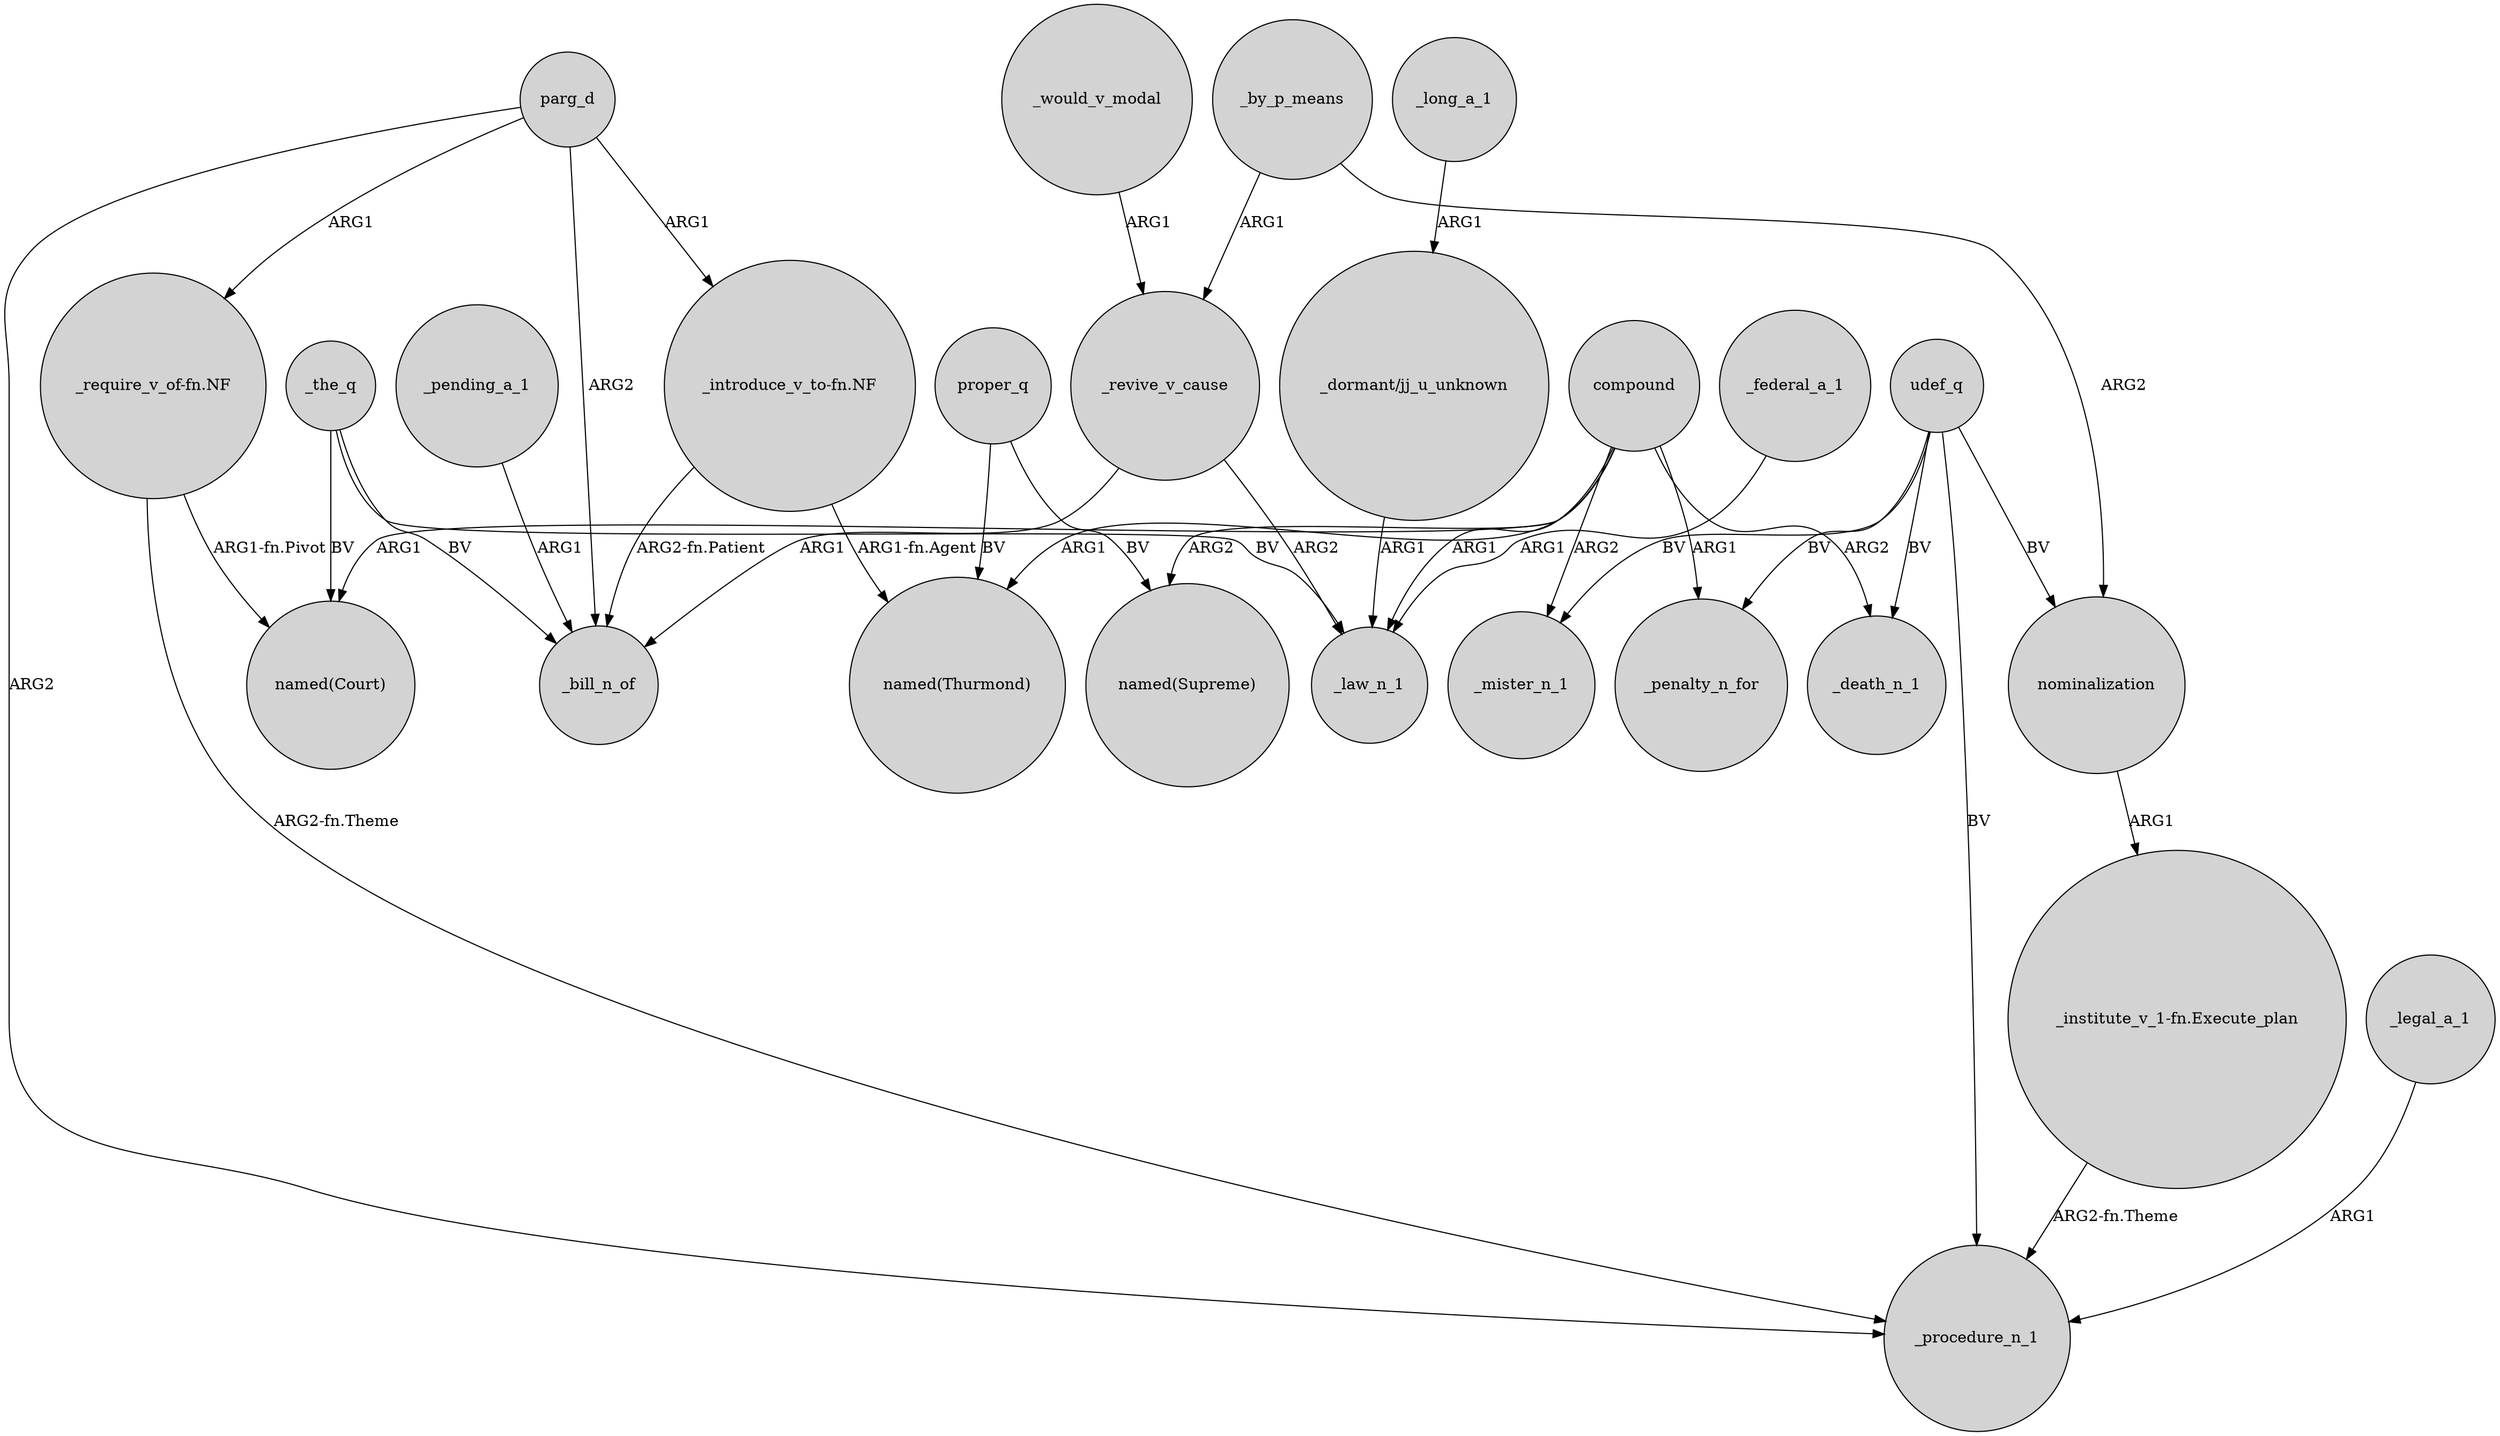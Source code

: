 digraph {
	node [shape=circle style=filled]
	_the_q -> _bill_n_of [label=BV]
	"_introduce_v_to-fn.NF" -> "named(Thurmond)" [label="ARG1-fn.Agent"]
	"_require_v_of-fn.NF" -> "named(Court)" [label="ARG1-fn.Pivot"]
	_by_p_means -> nominalization [label=ARG2]
	compound -> "named(Thurmond)" [label=ARG1]
	udef_q -> _procedure_n_1 [label=BV]
	"_introduce_v_to-fn.NF" -> _bill_n_of [label="ARG2-fn.Patient"]
	compound -> _mister_n_1 [label=ARG2]
	nominalization -> "_institute_v_1-fn.Execute_plan" [label=ARG1]
	compound -> _penalty_n_for [label=ARG1]
	udef_q -> _mister_n_1 [label=BV]
	_would_v_modal -> _revive_v_cause [label=ARG1]
	"_dormant/jj_u_unknown" -> _law_n_1 [label=ARG1]
	"_require_v_of-fn.NF" -> _procedure_n_1 [label="ARG2-fn.Theme"]
	_the_q -> "named(Court)" [label=BV]
	parg_d -> _bill_n_of [label=ARG2]
	_legal_a_1 -> _procedure_n_1 [label=ARG1]
	compound -> _death_n_1 [label=ARG2]
	compound -> "named(Supreme)" [label=ARG2]
	_long_a_1 -> "_dormant/jj_u_unknown" [label=ARG1]
	udef_q -> _penalty_n_for [label=BV]
	_by_p_means -> _revive_v_cause [label=ARG1]
	"_institute_v_1-fn.Execute_plan" -> _procedure_n_1 [label="ARG2-fn.Theme"]
	_the_q -> _law_n_1 [label=BV]
	proper_q -> "named(Supreme)" [label=BV]
	_revive_v_cause -> _bill_n_of [label=ARG1]
	parg_d -> "_introduce_v_to-fn.NF" [label=ARG1]
	udef_q -> nominalization [label=BV]
	parg_d -> "_require_v_of-fn.NF" [label=ARG1]
	_revive_v_cause -> _law_n_1 [label=ARG2]
	udef_q -> _death_n_1 [label=BV]
	_federal_a_1 -> _law_n_1 [label=ARG1]
	parg_d -> _procedure_n_1 [label=ARG2]
	compound -> _law_n_1 [label=ARG1]
	proper_q -> "named(Thurmond)" [label=BV]
	_pending_a_1 -> _bill_n_of [label=ARG1]
	compound -> "named(Court)" [label=ARG1]
}
